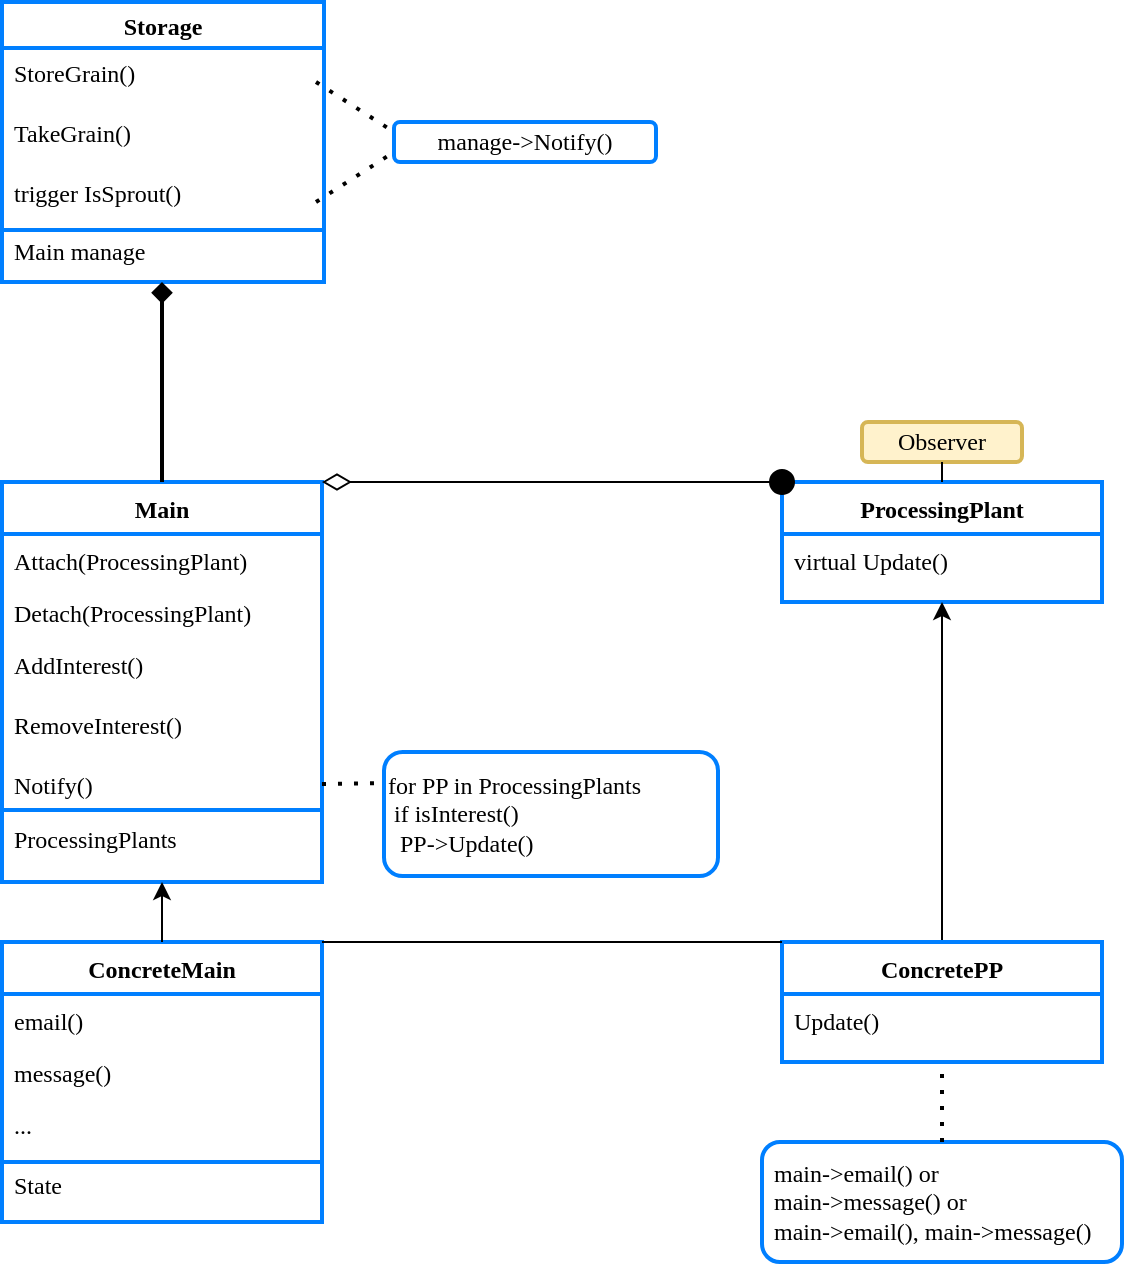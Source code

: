 <mxfile version="17.4.4" type="github">
  <diagram id="C5RBs43oDa-KdzZeNtuy" name="Page-1">
    <mxGraphModel dx="1300" dy="779" grid="1" gridSize="10" guides="1" tooltips="1" connect="1" arrows="1" fold="1" page="1" pageScale="1" pageWidth="827" pageHeight="1169" math="0" shadow="0">
      <root>
        <mxCell id="WIyWlLk6GJQsqaUBKTNV-0" />
        <mxCell id="WIyWlLk6GJQsqaUBKTNV-1" parent="WIyWlLk6GJQsqaUBKTNV-0" />
        <mxCell id="zkfFHV4jXpPFQw0GAbJ--0" value="Main" style="swimlane;fontStyle=1;align=center;verticalAlign=top;childLayout=stackLayout;horizontal=1;startSize=26;horizontalStack=0;resizeParent=1;resizeLast=0;collapsible=1;marginBottom=0;rounded=0;shadow=0;strokeWidth=2;strokeColor=#007FFF;fontFamily=Verdana;" parent="WIyWlLk6GJQsqaUBKTNV-1" vertex="1">
          <mxGeometry x="139" y="360" width="160" height="200" as="geometry">
            <mxRectangle x="230" y="140" width="160" height="26" as="alternateBounds" />
          </mxGeometry>
        </mxCell>
        <mxCell id="zkfFHV4jXpPFQw0GAbJ--1" value="Attach(ProcessingPlant)" style="text;align=left;verticalAlign=top;spacingLeft=4;spacingRight=4;overflow=hidden;rotatable=0;points=[[0,0.5],[1,0.5]];portConstraint=eastwest;fontFamily=Verdana;" parent="zkfFHV4jXpPFQw0GAbJ--0" vertex="1">
          <mxGeometry y="26" width="160" height="26" as="geometry" />
        </mxCell>
        <mxCell id="zkfFHV4jXpPFQw0GAbJ--2" value="Detach(ProcessingPlant)" style="text;align=left;verticalAlign=top;spacingLeft=4;spacingRight=4;overflow=hidden;rotatable=0;points=[[0,0.5],[1,0.5]];portConstraint=eastwest;rounded=0;shadow=0;html=0;fontFamily=Verdana;" parent="zkfFHV4jXpPFQw0GAbJ--0" vertex="1">
          <mxGeometry y="52" width="160" height="26" as="geometry" />
        </mxCell>
        <mxCell id="GNHjZiwr_J2O0eskJ5pY-9" value="AddInterest()" style="text;strokeColor=none;fillColor=none;align=left;verticalAlign=top;rounded=0;fontFamily=Verdana;spacingLeft=4;" vertex="1" parent="zkfFHV4jXpPFQw0GAbJ--0">
          <mxGeometry y="78" width="160" height="30" as="geometry" />
        </mxCell>
        <mxCell id="GNHjZiwr_J2O0eskJ5pY-8" value="RemoveInterest()" style="text;html=1;strokeColor=none;fillColor=none;align=left;verticalAlign=top;whiteSpace=wrap;rounded=0;fontFamily=Verdana;spacingLeft=4;" vertex="1" parent="zkfFHV4jXpPFQw0GAbJ--0">
          <mxGeometry y="108" width="160" height="30" as="geometry" />
        </mxCell>
        <mxCell id="zkfFHV4jXpPFQw0GAbJ--3" value="Notify()" style="text;align=left;verticalAlign=top;spacingLeft=4;spacingRight=4;overflow=hidden;rotatable=0;points=[[0,0.5],[1,0.5]];portConstraint=eastwest;rounded=0;shadow=0;html=0;fontFamily=Verdana;" parent="zkfFHV4jXpPFQw0GAbJ--0" vertex="1">
          <mxGeometry y="138" width="160" height="26" as="geometry" />
        </mxCell>
        <mxCell id="GNHjZiwr_J2O0eskJ5pY-18" value="" style="endArrow=none;html=1;rounded=0;fontFamily=Verdana;strokeColor=#007FFF;strokeWidth=2;" edge="1" parent="zkfFHV4jXpPFQw0GAbJ--0">
          <mxGeometry width="50" height="50" relative="1" as="geometry">
            <mxPoint x="1" y="164" as="sourcePoint" />
            <mxPoint x="161" y="164" as="targetPoint" />
          </mxGeometry>
        </mxCell>
        <mxCell id="GNHjZiwr_J2O0eskJ5pY-19" value="ProcessingPlants" style="text;html=1;strokeColor=none;fillColor=none;align=left;verticalAlign=middle;whiteSpace=wrap;rounded=0;fontFamily=Verdana;spacingLeft=4;" vertex="1" parent="zkfFHV4jXpPFQw0GAbJ--0">
          <mxGeometry y="164" width="160" height="30" as="geometry" />
        </mxCell>
        <mxCell id="zkfFHV4jXpPFQw0GAbJ--17" value="ProcessingPlant" style="swimlane;fontStyle=1;align=center;verticalAlign=top;childLayout=stackLayout;horizontal=1;startSize=26;horizontalStack=0;resizeParent=1;resizeLast=0;collapsible=1;marginBottom=0;rounded=0;shadow=0;strokeWidth=2;strokeColor=#007FFF;fontFamily=Verdana;" parent="WIyWlLk6GJQsqaUBKTNV-1" vertex="1">
          <mxGeometry x="529" y="360" width="160" height="60" as="geometry">
            <mxRectangle x="550" y="140" width="160" height="26" as="alternateBounds" />
          </mxGeometry>
        </mxCell>
        <mxCell id="zkfFHV4jXpPFQw0GAbJ--24" value="virtual Update()" style="text;align=left;verticalAlign=top;spacingLeft=4;spacingRight=4;overflow=hidden;rotatable=0;points=[[0,0.5],[1,0.5]];portConstraint=eastwest;fontFamily=Verdana;" parent="zkfFHV4jXpPFQw0GAbJ--17" vertex="1">
          <mxGeometry y="26" width="160" height="34" as="geometry" />
        </mxCell>
        <mxCell id="q2x6RYTJZ3oixGzDK8X9-2" value="&lt;font face=&quot;Comic Sans MS&quot;&gt;for PP in ProcessingPlants&lt;br&gt;&lt;span style=&quot;white-space: pre&quot;&gt;&lt;span style=&quot;white-space: pre&quot;&gt;&lt;span style=&quot;white-space: pre&quot;&gt;	if isInterest()&lt;/span&gt;&lt;br/&gt;&lt;/span&gt;&lt;span style=&quot;white-space: pre&quot;&gt;	&lt;span style=&quot;white-space: pre&quot;&gt;	&lt;/span&gt;&lt;/span&gt;PP-&amp;gt;Update()&lt;/span&gt;&lt;/font&gt;" style="rounded=1;whiteSpace=wrap;html=1;align=left;strokeColor=#007FFF;strokeWidth=2;" parent="WIyWlLk6GJQsqaUBKTNV-1" vertex="1">
          <mxGeometry x="330" y="495" width="167" height="62" as="geometry" />
        </mxCell>
        <mxCell id="q2x6RYTJZ3oixGzDK8X9-3" value="" style="endArrow=oval;startArrow=diamondThin;html=1;rounded=0;exitX=1;exitY=0;exitDx=0;exitDy=0;entryX=0;entryY=0;entryDx=0;entryDy=0;startFill=0;endFill=1;endSize=12;startSize=12;strokeWidth=1;" parent="WIyWlLk6GJQsqaUBKTNV-1" source="zkfFHV4jXpPFQw0GAbJ--0" target="zkfFHV4jXpPFQw0GAbJ--17" edge="1">
          <mxGeometry width="50" height="50" relative="1" as="geometry">
            <mxPoint x="399" y="580" as="sourcePoint" />
            <mxPoint x="449" y="530" as="targetPoint" />
          </mxGeometry>
        </mxCell>
        <mxCell id="Rzp5O11zA1yT2MNxldwg-2" value="Observer" style="rounded=1;whiteSpace=wrap;html=1;fontFamily=Verdana;fillColor=#fff2cc;strokeColor=#d6b656;strokeWidth=2;" parent="WIyWlLk6GJQsqaUBKTNV-1" vertex="1">
          <mxGeometry x="569" y="330" width="80" height="20" as="geometry" />
        </mxCell>
        <mxCell id="Rzp5O11zA1yT2MNxldwg-3" value="" style="endArrow=none;html=1;rounded=0;fontFamily=Verdana;entryX=0.5;entryY=1;entryDx=0;entryDy=0;exitX=0.5;exitY=0;exitDx=0;exitDy=0;" parent="WIyWlLk6GJQsqaUBKTNV-1" source="zkfFHV4jXpPFQw0GAbJ--17" target="Rzp5O11zA1yT2MNxldwg-2" edge="1">
          <mxGeometry width="50" height="50" relative="1" as="geometry">
            <mxPoint x="382" y="560" as="sourcePoint" />
            <mxPoint x="432" y="510" as="targetPoint" />
          </mxGeometry>
        </mxCell>
        <mxCell id="Rzp5O11zA1yT2MNxldwg-4" value="" style="endArrow=classic;html=1;rounded=0;fontFamily=Verdana;entryX=0.5;entryY=1;entryDx=0;entryDy=0;exitX=0.5;exitY=0;exitDx=0;exitDy=0;" parent="WIyWlLk6GJQsqaUBKTNV-1" source="Rzp5O11zA1yT2MNxldwg-5" target="zkfFHV4jXpPFQw0GAbJ--17" edge="1">
          <mxGeometry width="50" height="50" relative="1" as="geometry">
            <mxPoint x="609" y="480" as="sourcePoint" />
            <mxPoint x="612" y="440" as="targetPoint" />
          </mxGeometry>
        </mxCell>
        <mxCell id="Rzp5O11zA1yT2MNxldwg-5" value="ConcretePP" style="swimlane;fontStyle=1;align=center;verticalAlign=top;childLayout=stackLayout;horizontal=1;startSize=26;horizontalStack=0;resizeParent=1;resizeLast=0;collapsible=1;marginBottom=0;rounded=0;shadow=0;strokeWidth=2;strokeColor=#007FFF;fontFamily=Verdana;" parent="WIyWlLk6GJQsqaUBKTNV-1" vertex="1">
          <mxGeometry x="529" y="590" width="160" height="60" as="geometry">
            <mxRectangle x="550" y="140" width="160" height="26" as="alternateBounds" />
          </mxGeometry>
        </mxCell>
        <mxCell id="Rzp5O11zA1yT2MNxldwg-6" value="Update()" style="text;align=left;verticalAlign=top;spacingLeft=4;spacingRight=4;overflow=hidden;rotatable=0;points=[[0,0.5],[1,0.5]];portConstraint=eastwest;fontFamily=Verdana;" parent="Rzp5O11zA1yT2MNxldwg-5" vertex="1">
          <mxGeometry y="26" width="160" height="34" as="geometry" />
        </mxCell>
        <mxCell id="GNHjZiwr_J2O0eskJ5pY-0" value="Storage" style="swimlane;fontFamily=Verdana;strokeColor=#007FFF;strokeWidth=2;" vertex="1" parent="WIyWlLk6GJQsqaUBKTNV-1">
          <mxGeometry x="139" y="120" width="161" height="140" as="geometry" />
        </mxCell>
        <mxCell id="GNHjZiwr_J2O0eskJ5pY-4" value="trigger IsSprout()" style="text;strokeColor=none;fillColor=none;align=left;verticalAlign=middle;spacingLeft=4;spacingRight=4;overflow=hidden;points=[[0,0.5],[1,0.5]];portConstraint=eastwest;rotatable=0;fontFamily=Verdana;" vertex="1" parent="GNHjZiwr_J2O0eskJ5pY-0">
          <mxGeometry y="80" width="200" height="30" as="geometry" />
        </mxCell>
        <mxCell id="GNHjZiwr_J2O0eskJ5pY-5" value="StoreGrain()" style="text;strokeColor=none;fillColor=none;align=left;verticalAlign=middle;spacingLeft=4;spacingRight=4;overflow=hidden;points=[[0,0.5],[1,0.5]];portConstraint=eastwest;rotatable=0;fontFamily=Verdana;" vertex="1" parent="GNHjZiwr_J2O0eskJ5pY-0">
          <mxGeometry y="20" width="200" height="30" as="geometry" />
        </mxCell>
        <mxCell id="GNHjZiwr_J2O0eskJ5pY-6" value="TakeGrain()" style="text;strokeColor=none;fillColor=none;align=left;verticalAlign=middle;spacingLeft=4;spacingRight=4;overflow=hidden;points=[[0,0.5],[1,0.5]];portConstraint=eastwest;rotatable=0;fontFamily=Verdana;" vertex="1" parent="GNHjZiwr_J2O0eskJ5pY-0">
          <mxGeometry y="50" width="200" height="30" as="geometry" />
        </mxCell>
        <mxCell id="GNHjZiwr_J2O0eskJ5pY-7" value="" style="endArrow=none;html=1;rounded=0;fontFamily=Verdana;exitX=0;exitY=1.133;exitDx=0;exitDy=0;exitPerimeter=0;strokeColor=#007FFF;strokeWidth=2;" edge="1" parent="GNHjZiwr_J2O0eskJ5pY-0" source="GNHjZiwr_J2O0eskJ5pY-4">
          <mxGeometry width="50" height="50" relative="1" as="geometry">
            <mxPoint x="76" y="260" as="sourcePoint" />
            <mxPoint x="161" y="114" as="targetPoint" />
          </mxGeometry>
        </mxCell>
        <mxCell id="GNHjZiwr_J2O0eskJ5pY-15" value="Main manage" style="text;html=1;strokeColor=none;fillColor=none;align=left;verticalAlign=middle;whiteSpace=wrap;rounded=0;fontFamily=Verdana;spacingLeft=4;" vertex="1" parent="GNHjZiwr_J2O0eskJ5pY-0">
          <mxGeometry y="110" width="160" height="30" as="geometry" />
        </mxCell>
        <mxCell id="q2x6RYTJZ3oixGzDK8X9-0" value="" style="endArrow=none;dashed=1;html=1;dashPattern=1 3;strokeWidth=2;rounded=0;entryX=0;entryY=0.25;entryDx=0;entryDy=0;exitX=1;exitY=0.5;exitDx=0;exitDy=0;" parent="WIyWlLk6GJQsqaUBKTNV-1" target="q2x6RYTJZ3oixGzDK8X9-2" edge="1" source="zkfFHV4jXpPFQw0GAbJ--3">
          <mxGeometry width="50" height="50" relative="1" as="geometry">
            <mxPoint x="189" y="451" as="sourcePoint" />
            <mxPoint x="329" y="450.512" as="targetPoint" />
          </mxGeometry>
        </mxCell>
        <mxCell id="GNHjZiwr_J2O0eskJ5pY-11" value="" style="endArrow=none;dashed=1;html=1;dashPattern=1 3;strokeWidth=2;rounded=0;fontFamily=Verdana;exitX=0.785;exitY=0.667;exitDx=0;exitDy=0;exitPerimeter=0;entryX=0;entryY=0.25;entryDx=0;entryDy=0;" edge="1" parent="WIyWlLk6GJQsqaUBKTNV-1" source="GNHjZiwr_J2O0eskJ5pY-5" target="GNHjZiwr_J2O0eskJ5pY-14">
          <mxGeometry width="50" height="50" relative="1" as="geometry">
            <mxPoint x="346" y="170" as="sourcePoint" />
            <mxPoint x="376" y="180" as="targetPoint" />
          </mxGeometry>
        </mxCell>
        <mxCell id="GNHjZiwr_J2O0eskJ5pY-12" value="" style="endArrow=none;dashed=1;html=1;dashPattern=1 3;strokeWidth=2;rounded=0;fontFamily=Verdana;exitX=0.785;exitY=0.667;exitDx=0;exitDy=0;exitPerimeter=0;entryX=0;entryY=0.75;entryDx=0;entryDy=0;" edge="1" parent="WIyWlLk6GJQsqaUBKTNV-1" source="GNHjZiwr_J2O0eskJ5pY-4" target="GNHjZiwr_J2O0eskJ5pY-14">
          <mxGeometry width="50" height="50" relative="1" as="geometry">
            <mxPoint x="386" y="240" as="sourcePoint" />
            <mxPoint x="376" y="200" as="targetPoint" />
          </mxGeometry>
        </mxCell>
        <mxCell id="GNHjZiwr_J2O0eskJ5pY-14" value="manage-&amp;gt;Notify()" style="rounded=1;whiteSpace=wrap;html=1;fontFamily=Verdana;strokeColor=#007FFF;strokeWidth=2;" vertex="1" parent="WIyWlLk6GJQsqaUBKTNV-1">
          <mxGeometry x="335" y="180" width="131" height="20" as="geometry" />
        </mxCell>
        <mxCell id="GNHjZiwr_J2O0eskJ5pY-16" value="" style="endArrow=diamond;html=1;rounded=0;fontFamily=Verdana;strokeColor=#000000;strokeWidth=2;exitX=0.5;exitY=0;exitDx=0;exitDy=0;entryX=0.5;entryY=1;entryDx=0;entryDy=0;endFill=1;" edge="1" parent="WIyWlLk6GJQsqaUBKTNV-1" source="zkfFHV4jXpPFQw0GAbJ--0" target="GNHjZiwr_J2O0eskJ5pY-15">
          <mxGeometry width="50" height="50" relative="1" as="geometry">
            <mxPoint x="350" y="330" as="sourcePoint" />
            <mxPoint x="400" y="280" as="targetPoint" />
          </mxGeometry>
        </mxCell>
        <mxCell id="GNHjZiwr_J2O0eskJ5pY-20" value="ConcreteMain" style="swimlane;fontStyle=1;align=center;verticalAlign=top;childLayout=stackLayout;horizontal=1;startSize=26;horizontalStack=0;resizeParent=1;resizeLast=0;collapsible=1;marginBottom=0;rounded=0;shadow=0;strokeWidth=2;strokeColor=#007FFF;fontFamily=Verdana;" vertex="1" parent="WIyWlLk6GJQsqaUBKTNV-1">
          <mxGeometry x="139" y="590" width="160" height="140" as="geometry">
            <mxRectangle x="230" y="140" width="160" height="26" as="alternateBounds" />
          </mxGeometry>
        </mxCell>
        <mxCell id="GNHjZiwr_J2O0eskJ5pY-21" value="email()" style="text;align=left;verticalAlign=top;spacingLeft=4;spacingRight=4;overflow=hidden;rotatable=0;points=[[0,0.5],[1,0.5]];portConstraint=eastwest;fontFamily=Verdana;" vertex="1" parent="GNHjZiwr_J2O0eskJ5pY-20">
          <mxGeometry y="26" width="160" height="26" as="geometry" />
        </mxCell>
        <mxCell id="GNHjZiwr_J2O0eskJ5pY-22" value="message()" style="text;align=left;verticalAlign=top;spacingLeft=4;spacingRight=4;overflow=hidden;rotatable=0;points=[[0,0.5],[1,0.5]];portConstraint=eastwest;rounded=0;shadow=0;html=0;fontFamily=Verdana;" vertex="1" parent="GNHjZiwr_J2O0eskJ5pY-20">
          <mxGeometry y="52" width="160" height="26" as="geometry" />
        </mxCell>
        <mxCell id="GNHjZiwr_J2O0eskJ5pY-23" value="..." style="text;strokeColor=none;fillColor=none;align=left;verticalAlign=top;rounded=0;fontFamily=Verdana;spacingLeft=4;" vertex="1" parent="GNHjZiwr_J2O0eskJ5pY-20">
          <mxGeometry y="78" width="160" height="30" as="geometry" />
        </mxCell>
        <mxCell id="GNHjZiwr_J2O0eskJ5pY-26" value="" style="endArrow=none;html=1;rounded=0;fontFamily=Verdana;strokeColor=#007FFF;strokeWidth=2;" edge="1" parent="GNHjZiwr_J2O0eskJ5pY-20">
          <mxGeometry width="50" height="50" relative="1" as="geometry">
            <mxPoint y="110" as="sourcePoint" />
            <mxPoint x="160" y="110" as="targetPoint" />
          </mxGeometry>
        </mxCell>
        <mxCell id="GNHjZiwr_J2O0eskJ5pY-29" value="State" style="text;strokeColor=none;fillColor=none;align=left;verticalAlign=top;rounded=0;fontFamily=Verdana;spacingLeft=4;" vertex="1" parent="GNHjZiwr_J2O0eskJ5pY-20">
          <mxGeometry y="108" width="160" height="30" as="geometry" />
        </mxCell>
        <mxCell id="GNHjZiwr_J2O0eskJ5pY-28" value="" style="endArrow=classic;html=1;rounded=0;fontFamily=Verdana;exitX=0.5;exitY=0;exitDx=0;exitDy=0;entryX=0.5;entryY=1;entryDx=0;entryDy=0;" edge="1" parent="WIyWlLk6GJQsqaUBKTNV-1" source="GNHjZiwr_J2O0eskJ5pY-20" target="zkfFHV4jXpPFQw0GAbJ--0">
          <mxGeometry width="50" height="50" relative="1" as="geometry">
            <mxPoint x="420" y="765" as="sourcePoint" />
            <mxPoint x="340" y="580" as="targetPoint" />
          </mxGeometry>
        </mxCell>
        <mxCell id="GNHjZiwr_J2O0eskJ5pY-30" value="&lt;font face=&quot;Comic Sans MS&quot;&gt;main-&amp;gt;email() or&lt;br&gt;main-&amp;gt;message() or&lt;br&gt;main-&amp;gt;email(), main-&amp;gt;message()&lt;/font&gt;" style="rounded=1;whiteSpace=wrap;html=1;align=left;strokeColor=#007FFF;strokeWidth=2;spacingLeft=4;" vertex="1" parent="WIyWlLk6GJQsqaUBKTNV-1">
          <mxGeometry x="519" y="690" width="180" height="60" as="geometry" />
        </mxCell>
        <mxCell id="GNHjZiwr_J2O0eskJ5pY-32" value="" style="endArrow=none;dashed=1;html=1;dashPattern=1 3;strokeWidth=2;rounded=0;fontFamily=Verdana;exitX=0.5;exitY=0;exitDx=0;exitDy=0;entryX=0.5;entryY=1;entryDx=0;entryDy=0;" edge="1" parent="WIyWlLk6GJQsqaUBKTNV-1" source="GNHjZiwr_J2O0eskJ5pY-30" target="Rzp5O11zA1yT2MNxldwg-5">
          <mxGeometry width="50" height="50" relative="1" as="geometry">
            <mxPoint x="360" y="530" as="sourcePoint" />
            <mxPoint x="590" y="680" as="targetPoint" />
          </mxGeometry>
        </mxCell>
        <mxCell id="GNHjZiwr_J2O0eskJ5pY-33" value="" style="endArrow=none;html=1;rounded=0;fontFamily=Verdana;strokeColor=#000000;strokeWidth=1;exitX=1;exitY=0;exitDx=0;exitDy=0;entryX=0;entryY=0;entryDx=0;entryDy=0;fontColor=#000000;" edge="1" parent="WIyWlLk6GJQsqaUBKTNV-1" source="GNHjZiwr_J2O0eskJ5pY-20" target="Rzp5O11zA1yT2MNxldwg-5">
          <mxGeometry width="50" height="50" relative="1" as="geometry">
            <mxPoint x="560" y="690" as="sourcePoint" />
            <mxPoint x="610" y="640" as="targetPoint" />
          </mxGeometry>
        </mxCell>
      </root>
    </mxGraphModel>
  </diagram>
</mxfile>
